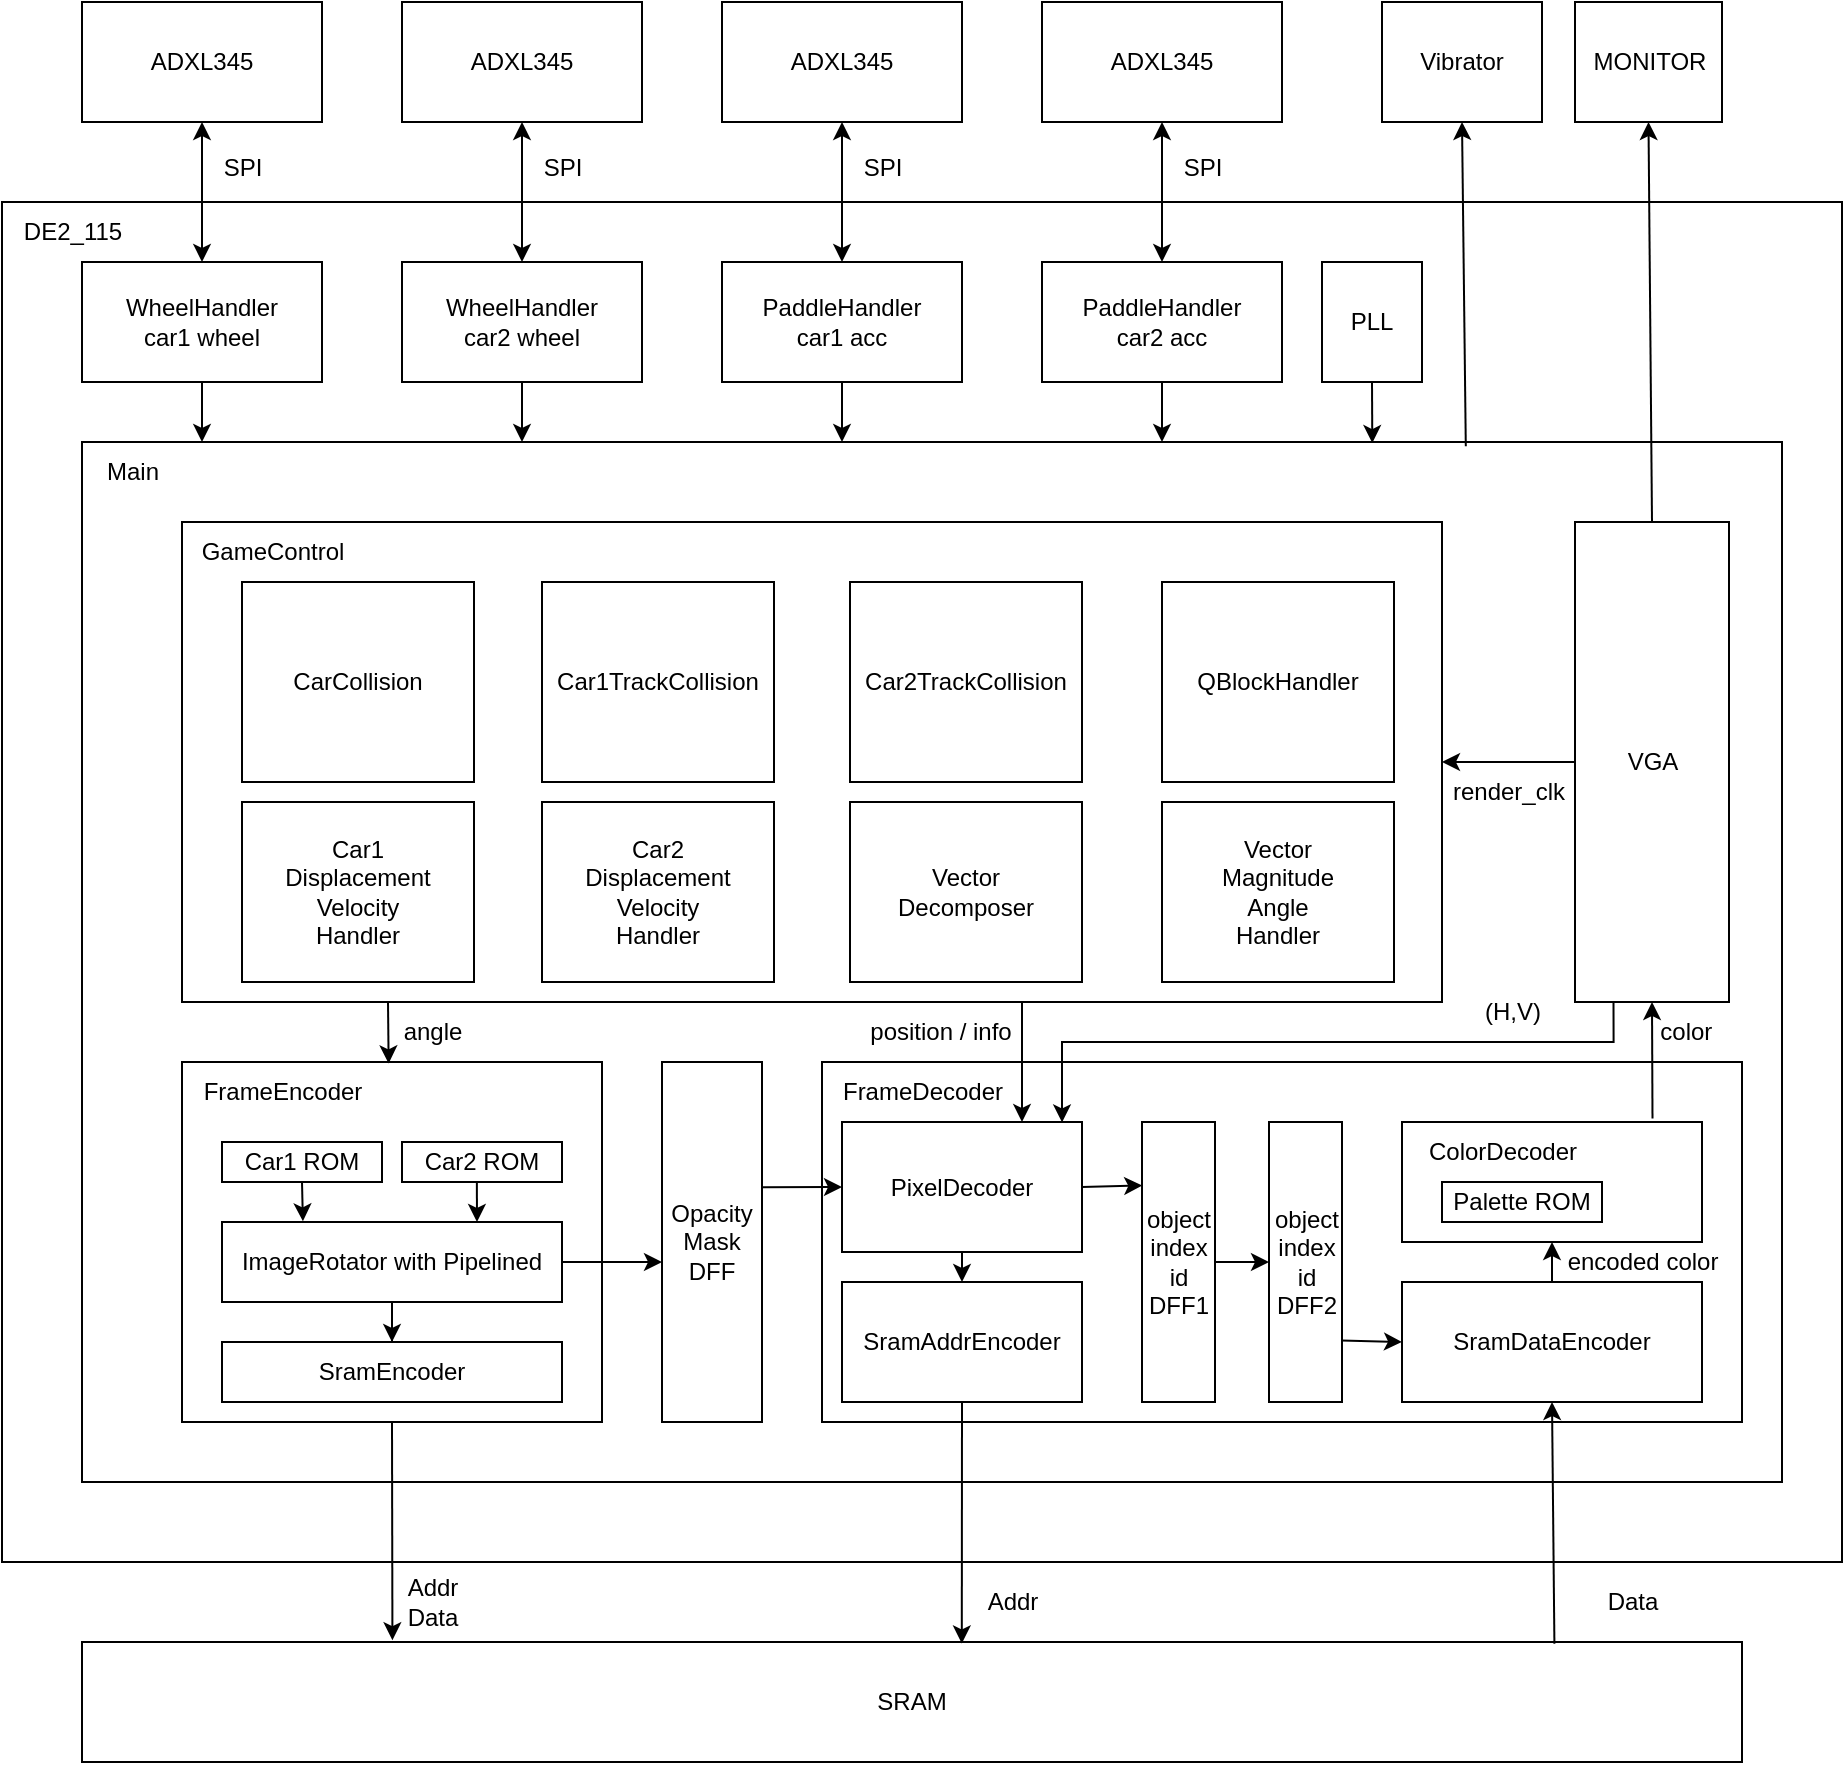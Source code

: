 <mxfile version="25.0.3">
  <diagram name="第 1 页" id="cqejWv4Xf6xs06i1A-Mc">
    <mxGraphModel dx="1113" dy="807" grid="1" gridSize="10" guides="1" tooltips="1" connect="1" arrows="1" fold="1" page="1" pageScale="1" pageWidth="827" pageHeight="1169" math="0" shadow="0">
      <root>
        <mxCell id="0" />
        <mxCell id="1" parent="0" />
        <mxCell id="FW_sK0tylIzEKbw8JnXr-1" value="&lt;div style=&quot;text-align: justify;&quot;&gt;&lt;br&gt;&lt;/div&gt;" style="rounded=0;whiteSpace=wrap;html=1;align=center;" vertex="1" parent="1">
          <mxGeometry x="80" y="120" width="920" height="680" as="geometry" />
        </mxCell>
        <mxCell id="FW_sK0tylIzEKbw8JnXr-3" value="WheelHandler&lt;div&gt;car1 wheel&lt;/div&gt;" style="rounded=0;whiteSpace=wrap;html=1;" vertex="1" parent="1">
          <mxGeometry x="120" y="150" width="120" height="60" as="geometry" />
        </mxCell>
        <mxCell id="FW_sK0tylIzEKbw8JnXr-4" value="WheelHandler&lt;div&gt;car2 wheel&lt;/div&gt;" style="rounded=0;whiteSpace=wrap;html=1;" vertex="1" parent="1">
          <mxGeometry x="280" y="150" width="120" height="60" as="geometry" />
        </mxCell>
        <mxCell id="FW_sK0tylIzEKbw8JnXr-6" value="PaddleHandler&lt;div&gt;car1 acc&lt;/div&gt;" style="rounded=0;whiteSpace=wrap;html=1;" vertex="1" parent="1">
          <mxGeometry x="440" y="150" width="120" height="60" as="geometry" />
        </mxCell>
        <mxCell id="FW_sK0tylIzEKbw8JnXr-7" value="PaddleHandler&lt;div&gt;car2 acc&lt;/div&gt;" style="rounded=0;whiteSpace=wrap;html=1;" vertex="1" parent="1">
          <mxGeometry x="600" y="150" width="120" height="60" as="geometry" />
        </mxCell>
        <mxCell id="FW_sK0tylIzEKbw8JnXr-8" value="" style="rounded=0;whiteSpace=wrap;html=1;align=center;" vertex="1" parent="1">
          <mxGeometry x="120" y="240" width="850" height="520" as="geometry" />
        </mxCell>
        <mxCell id="FW_sK0tylIzEKbw8JnXr-9" value="Main" style="text;html=1;align=center;verticalAlign=middle;resizable=0;points=[];autosize=1;strokeColor=none;fillColor=none;" vertex="1" parent="1">
          <mxGeometry x="120" y="240" width="50" height="30" as="geometry" />
        </mxCell>
        <mxCell id="FW_sK0tylIzEKbw8JnXr-10" value="DE2_115" style="text;html=1;align=center;verticalAlign=middle;resizable=0;points=[];autosize=1;strokeColor=none;fillColor=none;" vertex="1" parent="1">
          <mxGeometry x="80" y="120" width="70" height="30" as="geometry" />
        </mxCell>
        <mxCell id="FW_sK0tylIzEKbw8JnXr-11" value="ADXL345" style="rounded=0;whiteSpace=wrap;html=1;" vertex="1" parent="1">
          <mxGeometry x="120" y="20" width="120" height="60" as="geometry" />
        </mxCell>
        <mxCell id="FW_sK0tylIzEKbw8JnXr-12" value="" style="endArrow=classic;startArrow=classic;html=1;rounded=0;exitX=0.5;exitY=0;exitDx=0;exitDy=0;entryX=0.5;entryY=1;entryDx=0;entryDy=0;" edge="1" parent="1" source="FW_sK0tylIzEKbw8JnXr-3" target="FW_sK0tylIzEKbw8JnXr-11">
          <mxGeometry width="50" height="50" relative="1" as="geometry">
            <mxPoint x="230" y="200" as="sourcePoint" />
            <mxPoint x="280" y="150" as="targetPoint" />
          </mxGeometry>
        </mxCell>
        <mxCell id="FW_sK0tylIzEKbw8JnXr-13" value="SPI" style="text;html=1;align=center;verticalAlign=middle;resizable=0;points=[];autosize=1;strokeColor=none;fillColor=none;" vertex="1" parent="1">
          <mxGeometry x="180" y="88" width="40" height="30" as="geometry" />
        </mxCell>
        <mxCell id="FW_sK0tylIzEKbw8JnXr-15" value="ADXL345" style="rounded=0;whiteSpace=wrap;html=1;" vertex="1" parent="1">
          <mxGeometry x="280" y="20" width="120" height="60" as="geometry" />
        </mxCell>
        <mxCell id="FW_sK0tylIzEKbw8JnXr-16" value="" style="endArrow=classic;startArrow=classic;html=1;rounded=0;exitX=0.5;exitY=0;exitDx=0;exitDy=0;entryX=0.5;entryY=1;entryDx=0;entryDy=0;" edge="1" parent="1" target="FW_sK0tylIzEKbw8JnXr-15">
          <mxGeometry width="50" height="50" relative="1" as="geometry">
            <mxPoint x="340" y="150" as="sourcePoint" />
            <mxPoint x="440" y="150" as="targetPoint" />
          </mxGeometry>
        </mxCell>
        <mxCell id="FW_sK0tylIzEKbw8JnXr-17" value="SPI" style="text;html=1;align=center;verticalAlign=middle;resizable=0;points=[];autosize=1;strokeColor=none;fillColor=none;" vertex="1" parent="1">
          <mxGeometry x="340" y="88" width="40" height="30" as="geometry" />
        </mxCell>
        <mxCell id="FW_sK0tylIzEKbw8JnXr-18" value="ADXL345" style="rounded=0;whiteSpace=wrap;html=1;" vertex="1" parent="1">
          <mxGeometry x="440" y="20" width="120" height="60" as="geometry" />
        </mxCell>
        <mxCell id="FW_sK0tylIzEKbw8JnXr-19" value="" style="endArrow=classic;startArrow=classic;html=1;rounded=0;exitX=0.5;exitY=0;exitDx=0;exitDy=0;entryX=0.5;entryY=1;entryDx=0;entryDy=0;" edge="1" parent="1" target="FW_sK0tylIzEKbw8JnXr-18">
          <mxGeometry width="50" height="50" relative="1" as="geometry">
            <mxPoint x="500" y="150" as="sourcePoint" />
            <mxPoint x="600" y="150" as="targetPoint" />
          </mxGeometry>
        </mxCell>
        <mxCell id="FW_sK0tylIzEKbw8JnXr-20" value="SPI" style="text;html=1;align=center;verticalAlign=middle;resizable=0;points=[];autosize=1;strokeColor=none;fillColor=none;" vertex="1" parent="1">
          <mxGeometry x="500" y="88" width="40" height="30" as="geometry" />
        </mxCell>
        <mxCell id="FW_sK0tylIzEKbw8JnXr-21" value="ADXL345" style="rounded=0;whiteSpace=wrap;html=1;" vertex="1" parent="1">
          <mxGeometry x="600" y="20" width="120" height="60" as="geometry" />
        </mxCell>
        <mxCell id="FW_sK0tylIzEKbw8JnXr-22" value="" style="endArrow=classic;startArrow=classic;html=1;rounded=0;exitX=0.5;exitY=0;exitDx=0;exitDy=0;entryX=0.5;entryY=1;entryDx=0;entryDy=0;" edge="1" parent="1" target="FW_sK0tylIzEKbw8JnXr-21">
          <mxGeometry width="50" height="50" relative="1" as="geometry">
            <mxPoint x="660" y="150" as="sourcePoint" />
            <mxPoint x="760" y="150" as="targetPoint" />
          </mxGeometry>
        </mxCell>
        <mxCell id="FW_sK0tylIzEKbw8JnXr-23" value="SPI" style="text;html=1;align=center;verticalAlign=middle;resizable=0;points=[];autosize=1;strokeColor=none;fillColor=none;" vertex="1" parent="1">
          <mxGeometry x="660" y="88" width="40" height="30" as="geometry" />
        </mxCell>
        <mxCell id="FW_sK0tylIzEKbw8JnXr-24" value="SRAM" style="rounded=0;whiteSpace=wrap;html=1;" vertex="1" parent="1">
          <mxGeometry x="120" y="840" width="830" height="60" as="geometry" />
        </mxCell>
        <mxCell id="FW_sK0tylIzEKbw8JnXr-25" value="MONITOR" style="rounded=0;whiteSpace=wrap;html=1;" vertex="1" parent="1">
          <mxGeometry x="866.5" y="20" width="73.5" height="60" as="geometry" />
        </mxCell>
        <mxCell id="FW_sK0tylIzEKbw8JnXr-26" value="" style="rounded=0;whiteSpace=wrap;html=1;" vertex="1" parent="1">
          <mxGeometry x="170" y="280" width="630" height="240" as="geometry" />
        </mxCell>
        <mxCell id="FW_sK0tylIzEKbw8JnXr-28" value="GameControl" style="text;html=1;align=center;verticalAlign=middle;resizable=0;points=[];autosize=1;strokeColor=none;fillColor=none;" vertex="1" parent="1">
          <mxGeometry x="170" y="280" width="90" height="30" as="geometry" />
        </mxCell>
        <mxCell id="FW_sK0tylIzEKbw8JnXr-30" value="" style="rounded=0;whiteSpace=wrap;html=1;" vertex="1" parent="1">
          <mxGeometry x="170" y="550" width="210" height="180" as="geometry" />
        </mxCell>
        <mxCell id="FW_sK0tylIzEKbw8JnXr-29" value="FrameEncoder" style="text;html=1;align=center;verticalAlign=middle;resizable=0;points=[];autosize=1;strokeColor=none;fillColor=none;" vertex="1" parent="1">
          <mxGeometry x="170" y="550" width="100" height="30" as="geometry" />
        </mxCell>
        <mxCell id="FW_sK0tylIzEKbw8JnXr-31" value="Opacity Mask&lt;br&gt;DFF" style="rounded=0;whiteSpace=wrap;html=1;" vertex="1" parent="1">
          <mxGeometry x="410" y="550" width="50" height="180" as="geometry" />
        </mxCell>
        <mxCell id="FW_sK0tylIzEKbw8JnXr-32" value="" style="rounded=0;whiteSpace=wrap;html=1;" vertex="1" parent="1">
          <mxGeometry x="490" y="550" width="460" height="180" as="geometry" />
        </mxCell>
        <mxCell id="FW_sK0tylIzEKbw8JnXr-33" value="FrameDecoder" style="text;html=1;align=center;verticalAlign=middle;resizable=0;points=[];autosize=1;strokeColor=none;fillColor=none;" vertex="1" parent="1">
          <mxGeometry x="490" y="550" width="100" height="30" as="geometry" />
        </mxCell>
        <mxCell id="FW_sK0tylIzEKbw8JnXr-97" style="edgeStyle=orthogonalEdgeStyle;rounded=0;orthogonalLoop=1;jettySize=auto;html=1;exitX=0.25;exitY=1;exitDx=0;exitDy=0;entryX=0.919;entryY=0.003;entryDx=0;entryDy=0;entryPerimeter=0;" edge="1" parent="1" source="FW_sK0tylIzEKbw8JnXr-34" target="FW_sK0tylIzEKbw8JnXr-41">
          <mxGeometry relative="1" as="geometry">
            <Array as="points">
              <mxPoint x="886" y="540" />
              <mxPoint x="610" y="540" />
              <mxPoint x="610" y="580" />
            </Array>
          </mxGeometry>
        </mxCell>
        <mxCell id="FW_sK0tylIzEKbw8JnXr-99" style="edgeStyle=orthogonalEdgeStyle;rounded=0;orthogonalLoop=1;jettySize=auto;html=1;exitX=0;exitY=0.5;exitDx=0;exitDy=0;entryX=1;entryY=0.5;entryDx=0;entryDy=0;" edge="1" parent="1" source="FW_sK0tylIzEKbw8JnXr-34" target="FW_sK0tylIzEKbw8JnXr-26">
          <mxGeometry relative="1" as="geometry" />
        </mxCell>
        <mxCell id="FW_sK0tylIzEKbw8JnXr-34" value="VGA" style="rounded=0;whiteSpace=wrap;html=1;" vertex="1" parent="1">
          <mxGeometry x="866.5" y="280" width="77" height="240" as="geometry" />
        </mxCell>
        <mxCell id="FW_sK0tylIzEKbw8JnXr-35" value="Car1 ROM" style="rounded=0;whiteSpace=wrap;html=1;" vertex="1" parent="1">
          <mxGeometry x="190" y="590" width="80" height="20" as="geometry" />
        </mxCell>
        <mxCell id="FW_sK0tylIzEKbw8JnXr-38" value="Car2 ROM" style="rounded=0;whiteSpace=wrap;html=1;" vertex="1" parent="1">
          <mxGeometry x="280" y="590" width="80" height="20" as="geometry" />
        </mxCell>
        <mxCell id="FW_sK0tylIzEKbw8JnXr-66" style="edgeStyle=orthogonalEdgeStyle;rounded=0;orthogonalLoop=1;jettySize=auto;html=1;exitX=0.5;exitY=1;exitDx=0;exitDy=0;" edge="1" parent="1" source="FW_sK0tylIzEKbw8JnXr-39" target="FW_sK0tylIzEKbw8JnXr-40">
          <mxGeometry relative="1" as="geometry" />
        </mxCell>
        <mxCell id="FW_sK0tylIzEKbw8JnXr-39" value="ImageRotator with Pipelined" style="rounded=0;whiteSpace=wrap;html=1;" vertex="1" parent="1">
          <mxGeometry x="190" y="630" width="170" height="40" as="geometry" />
        </mxCell>
        <mxCell id="FW_sK0tylIzEKbw8JnXr-40" value="SramEncoder" style="rounded=0;whiteSpace=wrap;html=1;" vertex="1" parent="1">
          <mxGeometry x="190" y="690" width="170" height="30" as="geometry" />
        </mxCell>
        <mxCell id="FW_sK0tylIzEKbw8JnXr-76" style="edgeStyle=orthogonalEdgeStyle;rounded=0;orthogonalLoop=1;jettySize=auto;html=1;exitX=0.5;exitY=1;exitDx=0;exitDy=0;entryX=0.5;entryY=0;entryDx=0;entryDy=0;" edge="1" parent="1" source="FW_sK0tylIzEKbw8JnXr-41" target="FW_sK0tylIzEKbw8JnXr-42">
          <mxGeometry relative="1" as="geometry" />
        </mxCell>
        <mxCell id="FW_sK0tylIzEKbw8JnXr-41" value="PixelDecoder" style="rounded=0;whiteSpace=wrap;html=1;" vertex="1" parent="1">
          <mxGeometry x="500" y="580" width="120" height="65" as="geometry" />
        </mxCell>
        <mxCell id="FW_sK0tylIzEKbw8JnXr-42" value="SramAddrEncoder" style="rounded=0;whiteSpace=wrap;html=1;" vertex="1" parent="1">
          <mxGeometry x="500" y="660" width="120" height="60" as="geometry" />
        </mxCell>
        <mxCell id="FW_sK0tylIzEKbw8JnXr-78" style="edgeStyle=orthogonalEdgeStyle;rounded=0;orthogonalLoop=1;jettySize=auto;html=1;entryX=0;entryY=0.5;entryDx=0;entryDy=0;" edge="1" parent="1" source="FW_sK0tylIzEKbw8JnXr-43" target="FW_sK0tylIzEKbw8JnXr-44">
          <mxGeometry relative="1" as="geometry" />
        </mxCell>
        <mxCell id="FW_sK0tylIzEKbw8JnXr-43" value="&lt;div&gt;object&lt;/div&gt;index&lt;br&gt;id&lt;div&gt;DFF1&lt;/div&gt;" style="rounded=0;whiteSpace=wrap;html=1;" vertex="1" parent="1">
          <mxGeometry x="650" y="580" width="36.5" height="140" as="geometry" />
        </mxCell>
        <mxCell id="FW_sK0tylIzEKbw8JnXr-44" value="&lt;div&gt;object&lt;/div&gt;index&lt;br&gt;id&lt;div&gt;DFF2&lt;/div&gt;" style="rounded=0;whiteSpace=wrap;html=1;" vertex="1" parent="1">
          <mxGeometry x="713.5" y="580" width="36.5" height="140" as="geometry" />
        </mxCell>
        <mxCell id="FW_sK0tylIzEKbw8JnXr-45" value="" style="rounded=0;whiteSpace=wrap;html=1;" vertex="1" parent="1">
          <mxGeometry x="780" y="580" width="150" height="60" as="geometry" />
        </mxCell>
        <mxCell id="FW_sK0tylIzEKbw8JnXr-46" value="SramDataEncoder" style="rounded=0;whiteSpace=wrap;html=1;" vertex="1" parent="1">
          <mxGeometry x="780" y="660" width="150" height="60" as="geometry" />
        </mxCell>
        <mxCell id="FW_sK0tylIzEKbw8JnXr-47" value="Palette ROM" style="rounded=0;whiteSpace=wrap;html=1;" vertex="1" parent="1">
          <mxGeometry x="800" y="610" width="80" height="20" as="geometry" />
        </mxCell>
        <mxCell id="FW_sK0tylIzEKbw8JnXr-48" value="&lt;span style=&quot;text-wrap-mode: wrap;&quot;&gt;ColorDecoder&lt;/span&gt;" style="text;html=1;align=center;verticalAlign=middle;resizable=0;points=[];autosize=1;strokeColor=none;fillColor=none;" vertex="1" parent="1">
          <mxGeometry x="780" y="580" width="100" height="30" as="geometry" />
        </mxCell>
        <mxCell id="FW_sK0tylIzEKbw8JnXr-49" value="PLL" style="rounded=0;whiteSpace=wrap;html=1;" vertex="1" parent="1">
          <mxGeometry x="740" y="150" width="50" height="60" as="geometry" />
        </mxCell>
        <mxCell id="FW_sK0tylIzEKbw8JnXr-51" value="Car1TrackCollision" style="rounded=0;whiteSpace=wrap;html=1;" vertex="1" parent="1">
          <mxGeometry x="350" y="310" width="116" height="100" as="geometry" />
        </mxCell>
        <mxCell id="FW_sK0tylIzEKbw8JnXr-52" value="Car2TrackCollision" style="rounded=0;whiteSpace=wrap;html=1;" vertex="1" parent="1">
          <mxGeometry x="504" y="310" width="116" height="100" as="geometry" />
        </mxCell>
        <mxCell id="FW_sK0tylIzEKbw8JnXr-53" value="QBlockHandler" style="rounded=0;whiteSpace=wrap;html=1;" vertex="1" parent="1">
          <mxGeometry x="660" y="310" width="116" height="100" as="geometry" />
        </mxCell>
        <mxCell id="FW_sK0tylIzEKbw8JnXr-56" value="CarCollision" style="rounded=0;whiteSpace=wrap;html=1;" vertex="1" parent="1">
          <mxGeometry x="200" y="310" width="116" height="100" as="geometry" />
        </mxCell>
        <mxCell id="FW_sK0tylIzEKbw8JnXr-57" value="Car1&lt;br&gt;Displacement&lt;br&gt;Velocity&lt;div&gt;Handler&lt;/div&gt;" style="rounded=0;whiteSpace=wrap;html=1;" vertex="1" parent="1">
          <mxGeometry x="200" y="420" width="116" height="90" as="geometry" />
        </mxCell>
        <mxCell id="FW_sK0tylIzEKbw8JnXr-58" value="Car2&lt;br&gt;Displacement&lt;br&gt;Velocity&lt;div&gt;Handler&lt;/div&gt;" style="rounded=0;whiteSpace=wrap;html=1;" vertex="1" parent="1">
          <mxGeometry x="350" y="420" width="116" height="90" as="geometry" />
        </mxCell>
        <mxCell id="FW_sK0tylIzEKbw8JnXr-59" value="Vector&lt;br&gt;Decomposer" style="rounded=0;whiteSpace=wrap;html=1;" vertex="1" parent="1">
          <mxGeometry x="504" y="420" width="116" height="90" as="geometry" />
        </mxCell>
        <mxCell id="FW_sK0tylIzEKbw8JnXr-60" value="Vector&lt;br&gt;Magnitude&lt;br&gt;Angle&lt;br&gt;Handler" style="rounded=0;whiteSpace=wrap;html=1;" vertex="1" parent="1">
          <mxGeometry x="660" y="420" width="116" height="90" as="geometry" />
        </mxCell>
        <mxCell id="FW_sK0tylIzEKbw8JnXr-61" style="edgeStyle=orthogonalEdgeStyle;rounded=0;orthogonalLoop=1;jettySize=auto;html=1;exitX=0.5;exitY=1;exitDx=0;exitDy=0;entryX=0.238;entryY=-0.008;entryDx=0;entryDy=0;entryPerimeter=0;" edge="1" parent="1" source="FW_sK0tylIzEKbw8JnXr-35" target="FW_sK0tylIzEKbw8JnXr-39">
          <mxGeometry relative="1" as="geometry" />
        </mxCell>
        <mxCell id="FW_sK0tylIzEKbw8JnXr-64" value="" style="endArrow=classic;html=1;rounded=0;entryX=0.75;entryY=0;entryDx=0;entryDy=0;exitX=0.702;exitY=0.333;exitDx=0;exitDy=0;exitPerimeter=0;" edge="1" parent="1" source="FW_sK0tylIzEKbw8JnXr-30" target="FW_sK0tylIzEKbw8JnXr-39">
          <mxGeometry width="50" height="50" relative="1" as="geometry">
            <mxPoint x="260" y="620" as="sourcePoint" />
            <mxPoint x="310" y="570" as="targetPoint" />
          </mxGeometry>
        </mxCell>
        <mxCell id="FW_sK0tylIzEKbw8JnXr-67" value="" style="endArrow=classic;html=1;rounded=0;entryX=0.492;entryY=0.004;entryDx=0;entryDy=0;entryPerimeter=0;" edge="1" parent="1" target="FW_sK0tylIzEKbw8JnXr-30">
          <mxGeometry width="50" height="50" relative="1" as="geometry">
            <mxPoint x="273" y="520" as="sourcePoint" />
            <mxPoint x="340" y="600" as="targetPoint" />
          </mxGeometry>
        </mxCell>
        <mxCell id="FW_sK0tylIzEKbw8JnXr-68" value="" style="endArrow=classic;html=1;rounded=0;exitX=1;exitY=0.5;exitDx=0;exitDy=0;" edge="1" parent="1" source="FW_sK0tylIzEKbw8JnXr-39">
          <mxGeometry width="50" height="50" relative="1" as="geometry">
            <mxPoint x="330" y="660" as="sourcePoint" />
            <mxPoint x="410" y="650" as="targetPoint" />
          </mxGeometry>
        </mxCell>
        <mxCell id="FW_sK0tylIzEKbw8JnXr-70" value="angle" style="text;html=1;align=center;verticalAlign=middle;resizable=0;points=[];autosize=1;strokeColor=none;fillColor=none;" vertex="1" parent="1">
          <mxGeometry x="270" y="520" width="50" height="30" as="geometry" />
        </mxCell>
        <mxCell id="FW_sK0tylIzEKbw8JnXr-71" value="" style="endArrow=classic;html=1;rounded=0;entryX=0.75;entryY=0;entryDx=0;entryDy=0;" edge="1" parent="1" target="FW_sK0tylIzEKbw8JnXr-41">
          <mxGeometry width="50" height="50" relative="1" as="geometry">
            <mxPoint x="590" y="520" as="sourcePoint" />
            <mxPoint x="500" y="510" as="targetPoint" />
          </mxGeometry>
        </mxCell>
        <mxCell id="FW_sK0tylIzEKbw8JnXr-72" value="position / info" style="text;html=1;align=center;verticalAlign=middle;resizable=0;points=[];autosize=1;strokeColor=none;fillColor=none;" vertex="1" parent="1">
          <mxGeometry x="504" y="520" width="90" height="30" as="geometry" />
        </mxCell>
        <mxCell id="FW_sK0tylIzEKbw8JnXr-74" value="" style="endArrow=classic;html=1;rounded=0;entryX=0;entryY=0.5;entryDx=0;entryDy=0;exitX=0.998;exitY=0.348;exitDx=0;exitDy=0;exitPerimeter=0;" edge="1" parent="1" source="FW_sK0tylIzEKbw8JnXr-31" target="FW_sK0tylIzEKbw8JnXr-41">
          <mxGeometry width="50" height="50" relative="1" as="geometry">
            <mxPoint x="461" y="615" as="sourcePoint" />
            <mxPoint x="560" y="510" as="targetPoint" />
          </mxGeometry>
        </mxCell>
        <mxCell id="FW_sK0tylIzEKbw8JnXr-79" value="" style="endArrow=classic;html=1;rounded=0;entryX=0;entryY=0.5;entryDx=0;entryDy=0;exitX=0.992;exitY=0.78;exitDx=0;exitDy=0;exitPerimeter=0;" edge="1" parent="1" source="FW_sK0tylIzEKbw8JnXr-44" target="FW_sK0tylIzEKbw8JnXr-46">
          <mxGeometry width="50" height="50" relative="1" as="geometry">
            <mxPoint x="750" y="670" as="sourcePoint" />
            <mxPoint x="800" y="620" as="targetPoint" />
          </mxGeometry>
        </mxCell>
        <mxCell id="FW_sK0tylIzEKbw8JnXr-81" value="" style="endArrow=classic;html=1;rounded=0;exitX=0.5;exitY=1;exitDx=0;exitDy=0;entryX=0.187;entryY=-0.015;entryDx=0;entryDy=0;entryPerimeter=0;" edge="1" parent="1" source="FW_sK0tylIzEKbw8JnXr-30" target="FW_sK0tylIzEKbw8JnXr-24">
          <mxGeometry width="50" height="50" relative="1" as="geometry">
            <mxPoint x="420" y="720" as="sourcePoint" />
            <mxPoint x="470" y="670" as="targetPoint" />
          </mxGeometry>
        </mxCell>
        <mxCell id="FW_sK0tylIzEKbw8JnXr-82" value="Addr&lt;br&gt;Data" style="text;html=1;align=center;verticalAlign=middle;resizable=0;points=[];autosize=1;strokeColor=none;fillColor=none;" vertex="1" parent="1">
          <mxGeometry x="270" y="800" width="50" height="40" as="geometry" />
        </mxCell>
        <mxCell id="FW_sK0tylIzEKbw8JnXr-85" value="" style="endArrow=classic;html=1;rounded=0;entryX=0.53;entryY=0.012;entryDx=0;entryDy=0;entryPerimeter=0;exitX=0.5;exitY=1;exitDx=0;exitDy=0;" edge="1" parent="1" source="FW_sK0tylIzEKbw8JnXr-42" target="FW_sK0tylIzEKbw8JnXr-24">
          <mxGeometry width="50" height="50" relative="1" as="geometry">
            <mxPoint x="430" y="780" as="sourcePoint" />
            <mxPoint x="480" y="730" as="targetPoint" />
          </mxGeometry>
        </mxCell>
        <mxCell id="FW_sK0tylIzEKbw8JnXr-86" value="Addr" style="text;html=1;align=center;verticalAlign=middle;resizable=0;points=[];autosize=1;strokeColor=none;fillColor=none;" vertex="1" parent="1">
          <mxGeometry x="560" y="805" width="50" height="30" as="geometry" />
        </mxCell>
        <mxCell id="FW_sK0tylIzEKbw8JnXr-87" value="" style="endArrow=classic;html=1;rounded=0;exitX=0.887;exitY=0.015;exitDx=0;exitDy=0;exitPerimeter=0;entryX=0.5;entryY=1;entryDx=0;entryDy=0;" edge="1" parent="1" source="FW_sK0tylIzEKbw8JnXr-24" target="FW_sK0tylIzEKbw8JnXr-46">
          <mxGeometry width="50" height="50" relative="1" as="geometry">
            <mxPoint x="600" y="770" as="sourcePoint" />
            <mxPoint x="650" y="720" as="targetPoint" />
          </mxGeometry>
        </mxCell>
        <mxCell id="FW_sK0tylIzEKbw8JnXr-88" value="Data" style="text;html=1;align=center;verticalAlign=middle;resizable=0;points=[];autosize=1;strokeColor=none;fillColor=none;" vertex="1" parent="1">
          <mxGeometry x="870" y="805" width="50" height="30" as="geometry" />
        </mxCell>
        <mxCell id="FW_sK0tylIzEKbw8JnXr-89" value="" style="endArrow=classic;html=1;rounded=0;exitX=0.5;exitY=0;exitDx=0;exitDy=0;entryX=0.5;entryY=1;entryDx=0;entryDy=0;" edge="1" parent="1" source="FW_sK0tylIzEKbw8JnXr-46" target="FW_sK0tylIzEKbw8JnXr-45">
          <mxGeometry width="50" height="50" relative="1" as="geometry">
            <mxPoint x="770" y="630" as="sourcePoint" />
            <mxPoint x="820" y="580" as="targetPoint" />
          </mxGeometry>
        </mxCell>
        <mxCell id="FW_sK0tylIzEKbw8JnXr-90" value="" style="endArrow=classic;html=1;rounded=0;entryX=0.5;entryY=1;entryDx=0;entryDy=0;exitX=0.835;exitY=-0.029;exitDx=0;exitDy=0;exitPerimeter=0;" edge="1" parent="1" source="FW_sK0tylIzEKbw8JnXr-45" target="FW_sK0tylIzEKbw8JnXr-34">
          <mxGeometry width="50" height="50" relative="1" as="geometry">
            <mxPoint x="907" y="580" as="sourcePoint" />
            <mxPoint x="820" y="580" as="targetPoint" />
          </mxGeometry>
        </mxCell>
        <mxCell id="FW_sK0tylIzEKbw8JnXr-91" value="encoded color" style="text;html=1;align=center;verticalAlign=middle;resizable=0;points=[];autosize=1;strokeColor=none;fillColor=none;" vertex="1" parent="1">
          <mxGeometry x="850" y="635" width="100" height="30" as="geometry" />
        </mxCell>
        <mxCell id="FW_sK0tylIzEKbw8JnXr-94" value="" style="endArrow=classic;html=1;rounded=0;exitX=1;exitY=0.5;exitDx=0;exitDy=0;entryX=0.003;entryY=0.227;entryDx=0;entryDy=0;entryPerimeter=0;" edge="1" parent="1" source="FW_sK0tylIzEKbw8JnXr-41" target="FW_sK0tylIzEKbw8JnXr-43">
          <mxGeometry width="50" height="50" relative="1" as="geometry">
            <mxPoint x="660" y="590" as="sourcePoint" />
            <mxPoint x="710" y="540" as="targetPoint" />
          </mxGeometry>
        </mxCell>
        <mxCell id="FW_sK0tylIzEKbw8JnXr-96" value="&amp;nbsp;color" style="text;html=1;align=center;verticalAlign=middle;resizable=0;points=[];autosize=1;strokeColor=none;fillColor=none;" vertex="1" parent="1">
          <mxGeometry x="895" y="520" width="50" height="30" as="geometry" />
        </mxCell>
        <mxCell id="FW_sK0tylIzEKbw8JnXr-98" value="(H,V)" style="text;html=1;align=center;verticalAlign=middle;resizable=0;points=[];autosize=1;strokeColor=none;fillColor=none;" vertex="1" parent="1">
          <mxGeometry x="810" y="510" width="50" height="30" as="geometry" />
        </mxCell>
        <mxCell id="FW_sK0tylIzEKbw8JnXr-100" value="render_clk" style="text;html=1;align=center;verticalAlign=middle;resizable=0;points=[];autosize=1;strokeColor=none;fillColor=none;" vertex="1" parent="1">
          <mxGeometry x="793" y="400" width="80" height="30" as="geometry" />
        </mxCell>
        <mxCell id="FW_sK0tylIzEKbw8JnXr-101" value="Vibrator" style="rounded=0;whiteSpace=wrap;html=1;" vertex="1" parent="1">
          <mxGeometry x="770" y="20" width="80" height="60" as="geometry" />
        </mxCell>
        <mxCell id="FW_sK0tylIzEKbw8JnXr-102" value="" style="endArrow=classic;html=1;rounded=0;entryX=0.5;entryY=1;entryDx=0;entryDy=0;exitX=0.814;exitY=0.004;exitDx=0;exitDy=0;exitPerimeter=0;" edge="1" parent="1" source="FW_sK0tylIzEKbw8JnXr-8" target="FW_sK0tylIzEKbw8JnXr-101">
          <mxGeometry width="50" height="50" relative="1" as="geometry">
            <mxPoint x="840" y="240" as="sourcePoint" />
            <mxPoint x="800" y="150" as="targetPoint" />
          </mxGeometry>
        </mxCell>
        <mxCell id="FW_sK0tylIzEKbw8JnXr-103" value="" style="endArrow=classic;html=1;rounded=0;entryX=0.5;entryY=1;entryDx=0;entryDy=0;exitX=0.5;exitY=0;exitDx=0;exitDy=0;" edge="1" parent="1" source="FW_sK0tylIzEKbw8JnXr-34" target="FW_sK0tylIzEKbw8JnXr-25">
          <mxGeometry width="50" height="50" relative="1" as="geometry">
            <mxPoint x="919.74" y="240" as="sourcePoint" />
            <mxPoint x="919.74" y="80" as="targetPoint" />
          </mxGeometry>
        </mxCell>
        <mxCell id="FW_sK0tylIzEKbw8JnXr-105" value="" style="endArrow=classic;html=1;rounded=0;exitX=0.5;exitY=1;exitDx=0;exitDy=0;entryX=0.759;entryY=0.001;entryDx=0;entryDy=0;entryPerimeter=0;" edge="1" parent="1" source="FW_sK0tylIzEKbw8JnXr-49" target="FW_sK0tylIzEKbw8JnXr-8">
          <mxGeometry width="50" height="50" relative="1" as="geometry">
            <mxPoint x="710" y="330" as="sourcePoint" />
            <mxPoint x="760" y="280" as="targetPoint" />
          </mxGeometry>
        </mxCell>
        <mxCell id="FW_sK0tylIzEKbw8JnXr-107" value="" style="endArrow=classic;html=1;rounded=0;exitX=0.5;exitY=1;exitDx=0;exitDy=0;" edge="1" parent="1" source="FW_sK0tylIzEKbw8JnXr-3">
          <mxGeometry width="50" height="50" relative="1" as="geometry">
            <mxPoint x="210" y="220" as="sourcePoint" />
            <mxPoint x="180" y="240" as="targetPoint" />
          </mxGeometry>
        </mxCell>
        <mxCell id="FW_sK0tylIzEKbw8JnXr-108" value="" style="endArrow=classic;html=1;rounded=0;exitX=0.5;exitY=1;exitDx=0;exitDy=0;" edge="1" parent="1">
          <mxGeometry width="50" height="50" relative="1" as="geometry">
            <mxPoint x="340" y="210" as="sourcePoint" />
            <mxPoint x="340" y="240" as="targetPoint" />
          </mxGeometry>
        </mxCell>
        <mxCell id="FW_sK0tylIzEKbw8JnXr-109" value="" style="endArrow=classic;html=1;rounded=0;exitX=0.5;exitY=1;exitDx=0;exitDy=0;" edge="1" parent="1">
          <mxGeometry width="50" height="50" relative="1" as="geometry">
            <mxPoint x="660" y="210" as="sourcePoint" />
            <mxPoint x="660" y="240" as="targetPoint" />
          </mxGeometry>
        </mxCell>
        <mxCell id="FW_sK0tylIzEKbw8JnXr-110" value="" style="endArrow=classic;html=1;rounded=0;exitX=0.5;exitY=1;exitDx=0;exitDy=0;" edge="1" parent="1">
          <mxGeometry width="50" height="50" relative="1" as="geometry">
            <mxPoint x="500" y="210" as="sourcePoint" />
            <mxPoint x="500" y="240" as="targetPoint" />
          </mxGeometry>
        </mxCell>
      </root>
    </mxGraphModel>
  </diagram>
</mxfile>
